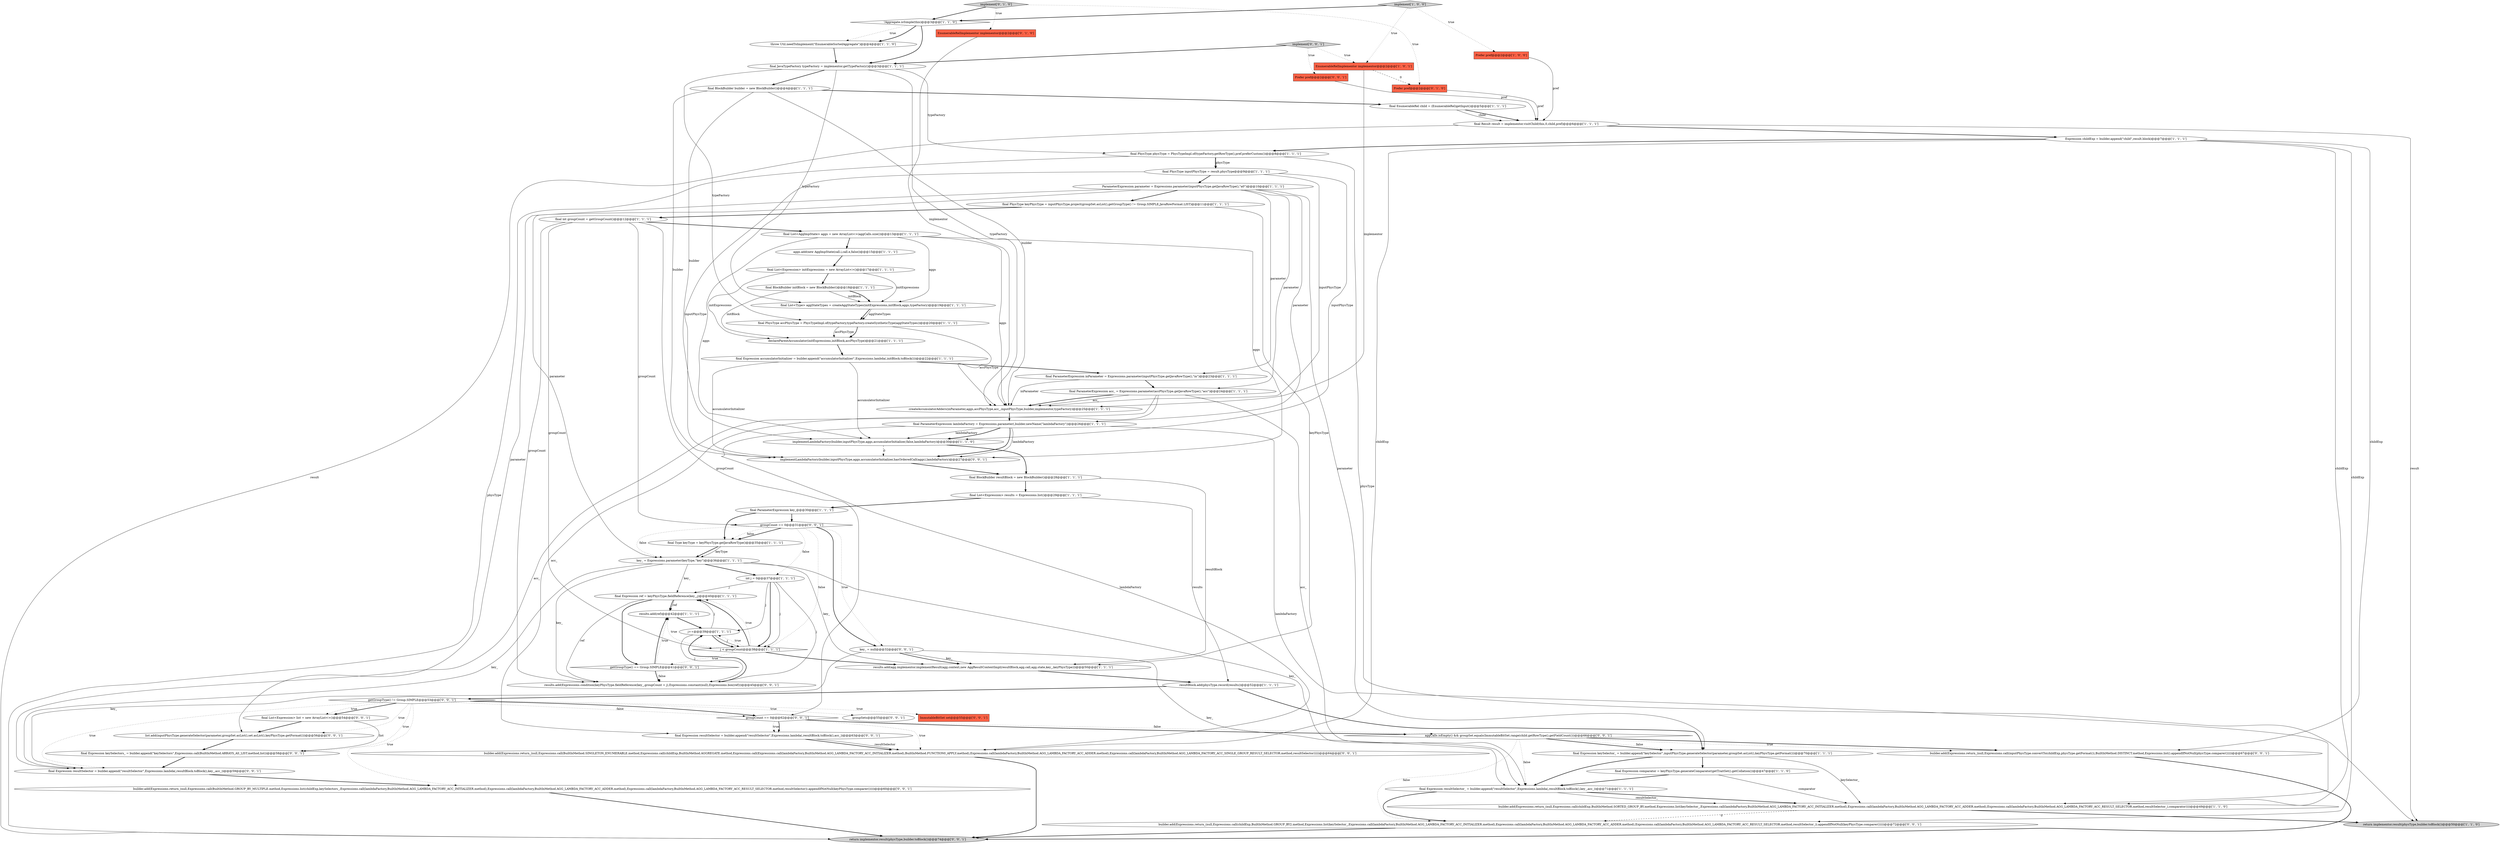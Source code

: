 digraph {
35 [style = filled, label = "return implementor.result(physType,builder.toBlock())@@@50@@@['1', '1', '0']", fillcolor = lightgray, shape = ellipse image = "AAA0AAABBB1BBB"];
36 [style = filled, label = "resultBlock.add(physType.record(results))@@@52@@@['1', '1', '1']", fillcolor = white, shape = ellipse image = "AAA0AAABBB1BBB"];
0 [style = filled, label = "results.add(ref)@@@42@@@['1', '1', '1']", fillcolor = white, shape = ellipse image = "AAA0AAABBB1BBB"];
48 [style = filled, label = "implementLambdaFactory(builder,inputPhysType,aggs,accumulatorInitializer,hasOrderedCall(aggs),lambdaFactory)@@@27@@@['0', '0', '1']", fillcolor = white, shape = ellipse image = "AAA0AAABBB3BBB"];
53 [style = filled, label = "groupCount == 0@@@31@@@['0', '0', '1']", fillcolor = white, shape = diamond image = "AAA0AAABBB3BBB"];
49 [style = filled, label = "key_ = null@@@32@@@['0', '0', '1']", fillcolor = white, shape = ellipse image = "AAA0AAABBB3BBB"];
62 [style = filled, label = "final Expression resultSelector = builder.append(\"resultSelector\",Expressions.lambda(,resultBlock.toBlock(),acc_))@@@63@@@['0', '0', '1']", fillcolor = white, shape = ellipse image = "AAA0AAABBB3BBB"];
68 [style = filled, label = "final Expression keySelectors_ = builder.append(\"keySelectors\",Expressions.call(BuiltInMethod.ARRAYS_AS_LIST.method,list))@@@58@@@['0', '0', '1']", fillcolor = white, shape = ellipse image = "AAA0AAABBB3BBB"];
17 [style = filled, label = "final Expression accumulatorInitializer = builder.append(\"accumulatorInitializer\",Expressions.lambda(,initBlock.toBlock()))@@@22@@@['1', '1', '1']", fillcolor = white, shape = ellipse image = "AAA0AAABBB1BBB"];
60 [style = filled, label = "builder.add(Expressions.return_(null,Expressions.call(BuiltInMethod.GROUP_BY_MULTIPLE.method,Expressions.list(childExp,keySelectors_,Expressions.call(lambdaFactory,BuiltInMethod.AGG_LAMBDA_FACTORY_ACC_INITIALIZER.method),Expressions.call(lambdaFactory,BuiltInMethod.AGG_LAMBDA_FACTORY_ACC_ADDER.method),Expressions.call(lambdaFactory,BuiltInMethod.AGG_LAMBDA_FACTORY_ACC_RESULT_SELECTOR.method,resultSelector)).appendIfNotNull(keyPhysType.comparer()))))@@@60@@@['0', '0', '1']", fillcolor = white, shape = ellipse image = "AAA0AAABBB3BBB"];
22 [style = filled, label = "final Expression ref = keyPhysType.fieldReference(key_,j)@@@40@@@['1', '1', '1']", fillcolor = white, shape = ellipse image = "AAA0AAABBB1BBB"];
3 [style = filled, label = "final BlockBuilder initBlock = new BlockBuilder()@@@18@@@['1', '1', '1']", fillcolor = white, shape = ellipse image = "AAA0AAABBB1BBB"];
39 [style = filled, label = "implementLambdaFactory(builder,inputPhysType,aggs,accumulatorInitializer,false,lambdaFactory)@@@30@@@['1', '1', '0']", fillcolor = white, shape = ellipse image = "AAA0AAABBB1BBB"];
8 [style = filled, label = "final List<Expression> results = Expressions.list()@@@29@@@['1', '1', '1']", fillcolor = white, shape = ellipse image = "AAA0AAABBB1BBB"];
12 [style = filled, label = "final List<Expression> initExpressions = new ArrayList<>()@@@17@@@['1', '1', '1']", fillcolor = white, shape = ellipse image = "AAA0AAABBB1BBB"];
38 [style = filled, label = "final ParameterExpression acc_ = Expressions.parameter(accPhysType.getJavaRowType(),\"acc\")@@@24@@@['1', '1', '1']", fillcolor = white, shape = ellipse image = "AAA0AAABBB1BBB"];
4 [style = filled, label = "throw Util.needToImplement(\"EnumerableSortedAggregate\")@@@4@@@['1', '1', '0']", fillcolor = white, shape = ellipse image = "AAA0AAABBB1BBB"];
19 [style = filled, label = "final List<AggImpState> aggs = new ArrayList<>(aggCalls.size())@@@13@@@['1', '1', '1']", fillcolor = white, shape = ellipse image = "AAA0AAABBB1BBB"];
52 [style = filled, label = "builder.add(Expressions.return_(null,Expressions.call(inputPhysType.convertTo(childExp,physType.getFormat()),BuiltInMethod.DISTINCT.method,Expressions.list().appendIfNotNull(physType.comparer()))))@@@67@@@['0', '0', '1']", fillcolor = white, shape = ellipse image = "AAA0AAABBB3BBB"];
15 [style = filled, label = "final BlockBuilder resultBlock = new BlockBuilder()@@@28@@@['1', '1', '1']", fillcolor = white, shape = ellipse image = "AAA0AAABBB1BBB"];
69 [style = filled, label = "groupCount == 0@@@62@@@['0', '0', '1']", fillcolor = white, shape = diamond image = "AAA0AAABBB3BBB"];
55 [style = filled, label = "builder.add(Expressions.return_(null,Expressions.call(childExp,BuiltInMethod.GROUP_BY2.method,Expressions.list(keySelector_,Expressions.call(lambdaFactory,BuiltInMethod.AGG_LAMBDA_FACTORY_ACC_INITIALIZER.method),Expressions.call(lambdaFactory,BuiltInMethod.AGG_LAMBDA_FACTORY_ACC_ADDER.method),Expressions.call(lambdaFactory,BuiltInMethod.AGG_LAMBDA_FACTORY_ACC_RESULT_SELECTOR.method,resultSelector_)).appendIfNotNull(keyPhysType.comparer()))))@@@72@@@['0', '0', '1']", fillcolor = white, shape = ellipse image = "AAA0AAABBB3BBB"];
25 [style = filled, label = "final PhysType accPhysType = PhysTypeImpl.of(typeFactory,typeFactory.createSyntheticType(aggStateTypes))@@@20@@@['1', '1', '1']", fillcolor = white, shape = ellipse image = "AAA0AAABBB1BBB"];
34 [style = filled, label = "final List<Type> aggStateTypes = createAggStateTypes(initExpressions,initBlock,aggs,typeFactory)@@@19@@@['1', '1', '1']", fillcolor = white, shape = ellipse image = "AAA0AAABBB1BBB"];
42 [style = filled, label = "final ParameterExpression lambdaFactory = Expressions.parameter(,builder.newName(\"lambdaFactory\"))@@@26@@@['1', '1', '1']", fillcolor = white, shape = ellipse image = "AAA0AAABBB1BBB"];
61 [style = filled, label = "aggCalls.isEmpty() && groupSet.equals(ImmutableBitSet.range(child.getRowType().getFieldCount()))@@@66@@@['0', '0', '1']", fillcolor = white, shape = diamond image = "AAA0AAABBB3BBB"];
37 [style = filled, label = "EnumerableRelImplementor implementor@@@2@@@['1', '0', '1']", fillcolor = tomato, shape = box image = "AAA0AAABBB1BBB"];
23 [style = filled, label = "final Result result = implementor.visitChild(this,0,child,pref)@@@6@@@['1', '1', '1']", fillcolor = white, shape = ellipse image = "AAA0AAABBB1BBB"];
67 [style = filled, label = "list.add(inputPhysType.generateSelector(parameter,groupSet.asList(),set.asList(),keyPhysType.getFormat()))@@@56@@@['0', '0', '1']", fillcolor = white, shape = ellipse image = "AAA0AAABBB3BBB"];
41 [style = filled, label = "declareParentAccumulator(initExpressions,initBlock,accPhysType)@@@21@@@['1', '1', '1']", fillcolor = white, shape = ellipse image = "AAA0AAABBB1BBB"];
58 [style = filled, label = "return implementor.result(physType,builder.toBlock())@@@74@@@['0', '0', '1']", fillcolor = lightgray, shape = ellipse image = "AAA0AAABBB3BBB"];
1 [style = filled, label = "final BlockBuilder builder = new BlockBuilder()@@@4@@@['1', '1', '1']", fillcolor = white, shape = ellipse image = "AAA0AAABBB1BBB"];
63 [style = filled, label = "getGroupType() != Group.SIMPLE@@@53@@@['0', '0', '1']", fillcolor = white, shape = diamond image = "AAA0AAABBB3BBB"];
13 [style = filled, label = "ParameterExpression parameter = Expressions.parameter(inputPhysType.getJavaRowType(),\"a0\")@@@10@@@['1', '1', '1']", fillcolor = white, shape = ellipse image = "AAA0AAABBB1BBB"];
30 [style = filled, label = "Prefer pref@@@2@@@['1', '0', '0']", fillcolor = tomato, shape = box image = "AAA0AAABBB1BBB"];
64 [style = filled, label = "final Expression resultSelector = builder.append(\"resultSelector\",Expressions.lambda(,resultBlock.toBlock(),key_,acc_))@@@59@@@['0', '0', '1']", fillcolor = white, shape = ellipse image = "AAA0AAABBB3BBB"];
5 [style = filled, label = "j++@@@39@@@['1', '1', '1']", fillcolor = white, shape = ellipse image = "AAA0AAABBB1BBB"];
14 [style = filled, label = "final int groupCount = getGroupCount()@@@12@@@['1', '1', '1']", fillcolor = white, shape = ellipse image = "AAA0AAABBB1BBB"];
24 [style = filled, label = "final PhysType inputPhysType = result.physType@@@9@@@['1', '1', '1']", fillcolor = white, shape = ellipse image = "AAA0AAABBB1BBB"];
33 [style = filled, label = "key_ = Expressions.parameter(keyType,\"key\")@@@36@@@['1', '1', '1']", fillcolor = white, shape = ellipse image = "AAA0AAABBB1BBB"];
44 [style = filled, label = "final Type keyType = keyPhysType.getJavaRowType()@@@35@@@['1', '1', '1']", fillcolor = white, shape = ellipse image = "AAA0AAABBB1BBB"];
11 [style = filled, label = "final Expression keySelector_ = builder.append(\"keySelector\",inputPhysType.generateSelector(parameter,groupSet.asList(),keyPhysType.getFormat()))@@@70@@@['1', '1', '1']", fillcolor = white, shape = ellipse image = "AAA0AAABBB1BBB"];
6 [style = filled, label = "final Expression comparator = keyPhysType.generateComparator(getTraitSet().getCollation())@@@47@@@['1', '1', '0']", fillcolor = white, shape = ellipse image = "AAA0AAABBB1BBB"];
18 [style = filled, label = "builder.add(Expressions.return_(null,Expressions.call(childExp,BuiltInMethod.SORTED_GROUP_BY.method,Expressions.list(keySelector_,Expressions.call(lambdaFactory,BuiltInMethod.AGG_LAMBDA_FACTORY_ACC_INITIALIZER.method),Expressions.call(lambdaFactory,BuiltInMethod.AGG_LAMBDA_FACTORY_ACC_ADDER.method),Expressions.call(lambdaFactory,BuiltInMethod.AGG_LAMBDA_FACTORY_ACC_RESULT_SELECTOR.method,resultSelector_),comparator))))@@@49@@@['1', '1', '0']", fillcolor = white, shape = ellipse image = "AAA0AAABBB1BBB"];
50 [style = filled, label = "Prefer pref@@@2@@@['0', '0', '1']", fillcolor = tomato, shape = box image = "AAA0AAABBB3BBB"];
26 [style = filled, label = "final Expression resultSelector_ = builder.append(\"resultSelector\",Expressions.lambda(,resultBlock.toBlock(),key_,acc_))@@@71@@@['1', '1', '1']", fillcolor = white, shape = ellipse image = "AAA0AAABBB1BBB"];
28 [style = filled, label = "final EnumerableRel child = (EnumerableRel)getInput()@@@5@@@['1', '1', '1']", fillcolor = white, shape = ellipse image = "AAA0AAABBB1BBB"];
65 [style = filled, label = "results.add(Expressions.condition(keyPhysType.fieldReference(key_,groupCount + j),Expressions.constant(null),Expressions.box(ref)))@@@45@@@['0', '0', '1']", fillcolor = white, shape = ellipse image = "AAA0AAABBB3BBB"];
7 [style = filled, label = "Expression childExp = builder.append(\"child\",result.block)@@@7@@@['1', '1', '1']", fillcolor = white, shape = ellipse image = "AAA0AAABBB1BBB"];
46 [style = filled, label = "implement['0', '1', '0']", fillcolor = lightgray, shape = diamond image = "AAA0AAABBB2BBB"];
2 [style = filled, label = "implement['1', '0', '0']", fillcolor = lightgray, shape = diamond image = "AAA0AAABBB1BBB"];
9 [style = filled, label = "final ParameterExpression inParameter = Expressions.parameter(inputPhysType.getJavaRowType(),\"in\")@@@23@@@['1', '1', '1']", fillcolor = white, shape = ellipse image = "AAA0AAABBB1BBB"];
16 [style = filled, label = "!Aggregate.isSimple(this)@@@3@@@['1', '1', '0']", fillcolor = white, shape = diamond image = "AAA0AAABBB1BBB"];
51 [style = filled, label = "groupSets@@@55@@@['0', '0', '1']", fillcolor = white, shape = ellipse image = "AAA0AAABBB3BBB"];
32 [style = filled, label = "final PhysType keyPhysType = inputPhysType.project(groupSet.asList(),getGroupType() != Group.SIMPLE,JavaRowFormat.LIST)@@@11@@@['1', '1', '1']", fillcolor = white, shape = ellipse image = "AAA0AAABBB1BBB"];
43 [style = filled, label = "final ParameterExpression key_@@@30@@@['1', '1', '1']", fillcolor = white, shape = ellipse image = "AAA0AAABBB1BBB"];
10 [style = filled, label = "j < groupCount@@@38@@@['1', '1', '1']", fillcolor = white, shape = diamond image = "AAA0AAABBB1BBB"];
20 [style = filled, label = "aggs.add(new AggImpState(call.i,call.e,false))@@@15@@@['1', '1', '1']", fillcolor = white, shape = ellipse image = "AAA0AAABBB1BBB"];
21 [style = filled, label = "createAccumulatorAdders(inParameter,aggs,accPhysType,acc_,inputPhysType,builder,implementor,typeFactory)@@@25@@@['1', '1', '1']", fillcolor = white, shape = ellipse image = "AAA0AAABBB1BBB"];
40 [style = filled, label = "final PhysType physType = PhysTypeImpl.of(typeFactory,getRowType(),pref.preferCustom())@@@8@@@['1', '1', '1']", fillcolor = white, shape = ellipse image = "AAA0AAABBB1BBB"];
45 [style = filled, label = "EnumerableRelImplementor implementor@@@2@@@['0', '1', '0']", fillcolor = tomato, shape = box image = "AAA0AAABBB2BBB"];
54 [style = filled, label = "final List<Expression> list = new ArrayList<>()@@@54@@@['0', '0', '1']", fillcolor = white, shape = ellipse image = "AAA0AAABBB3BBB"];
29 [style = filled, label = "results.add(agg.implementor.implementResult(agg.context,new AggResultContextImpl(resultBlock,agg.call,agg.state,key_,keyPhysType)))@@@50@@@['1', '1', '1']", fillcolor = white, shape = ellipse image = "AAA0AAABBB1BBB"];
47 [style = filled, label = "Prefer pref@@@2@@@['0', '1', '0']", fillcolor = tomato, shape = box image = "AAA1AAABBB2BBB"];
56 [style = filled, label = "builder.add(Expressions.return_(null,Expressions.call(BuiltInMethod.SINGLETON_ENUMERABLE.method,Expressions.call(childExp,BuiltInMethod.AGGREGATE.method,Expressions.call(Expressions.call(lambdaFactory,BuiltInMethod.AGG_LAMBDA_FACTORY_ACC_INITIALIZER.method),BuiltInMethod.FUNCTION0_APPLY.method),Expressions.call(lambdaFactory,BuiltInMethod.AGG_LAMBDA_FACTORY_ACC_ADDER.method),Expressions.call(lambdaFactory,BuiltInMethod.AGG_LAMBDA_FACTORY_ACC_SINGLE_GROUP_RESULT_SELECTOR.method,resultSelector)))))@@@64@@@['0', '0', '1']", fillcolor = white, shape = ellipse image = "AAA0AAABBB3BBB"];
27 [style = filled, label = "int j = 0@@@37@@@['1', '1', '1']", fillcolor = white, shape = ellipse image = "AAA0AAABBB1BBB"];
59 [style = filled, label = "getGroupType() == Group.SIMPLE@@@41@@@['0', '0', '1']", fillcolor = white, shape = diamond image = "AAA0AAABBB3BBB"];
66 [style = filled, label = "ImmutableBitSet set@@@55@@@['0', '0', '1']", fillcolor = tomato, shape = box image = "AAA0AAABBB3BBB"];
31 [style = filled, label = "final JavaTypeFactory typeFactory = implementor.getTypeFactory()@@@3@@@['1', '1', '1']", fillcolor = white, shape = ellipse image = "AAA0AAABBB1BBB"];
57 [style = filled, label = "implement['0', '0', '1']", fillcolor = lightgray, shape = diamond image = "AAA0AAABBB3BBB"];
12->34 [style = solid, label="initExpressions"];
57->31 [style = bold, label=""];
57->37 [style = dotted, label="true"];
21->42 [style = bold, label=""];
50->23 [style = solid, label="pref"];
1->39 [style = solid, label="builder"];
7->52 [style = solid, label="childExp"];
25->21 [style = solid, label="accPhysType"];
42->18 [style = solid, label="lambdaFactory"];
38->62 [style = solid, label="acc_"];
17->9 [style = bold, label=""];
54->68 [style = solid, label="list"];
31->34 [style = solid, label="typeFactory"];
38->26 [style = solid, label="acc_"];
7->55 [style = solid, label="childExp"];
53->44 [style = bold, label=""];
7->18 [style = solid, label="childExp"];
2->37 [style = dotted, label="true"];
42->48 [style = bold, label=""];
31->1 [style = bold, label=""];
23->58 [style = solid, label="result"];
36->11 [style = bold, label=""];
18->55 [style = dashed, label="0"];
3->34 [style = solid, label="initBlock"];
3->34 [style = bold, label=""];
31->25 [style = solid, label="typeFactory"];
53->33 [style = dotted, label="false"];
1->28 [style = bold, label=""];
22->59 [style = bold, label=""];
53->10 [style = dotted, label="false"];
22->0 [style = bold, label=""];
24->48 [style = solid, label="inputPhysType"];
6->18 [style = solid, label="comparator"];
1->48 [style = solid, label="builder"];
14->53 [style = solid, label="groupCount"];
59->65 [style = dotted, label="false"];
43->53 [style = bold, label=""];
42->39 [style = solid, label="lambdaFactory"];
67->68 [style = bold, label=""];
18->35 [style = bold, label=""];
40->24 [style = bold, label=""];
33->26 [style = solid, label="key_"];
69->62 [style = dotted, label="true"];
13->9 [style = solid, label="parameter"];
22->65 [style = solid, label="ref"];
13->33 [style = solid, label="parameter"];
9->38 [style = bold, label=""];
12->41 [style = solid, label="initExpressions"];
38->64 [style = solid, label="acc_"];
43->44 [style = bold, label=""];
64->60 [style = bold, label=""];
63->64 [style = dotted, label="true"];
62->56 [style = bold, label=""];
53->49 [style = dotted, label="true"];
2->16 [style = bold, label=""];
29->36 [style = bold, label=""];
5->10 [style = bold, label=""];
36->63 [style = bold, label=""];
27->65 [style = solid, label="j"];
61->11 [style = bold, label=""];
13->32 [style = bold, label=""];
37->21 [style = solid, label="implementor"];
63->54 [style = bold, label=""];
19->20 [style = bold, label=""];
19->39 [style = solid, label="aggs"];
23->35 [style = solid, label="result"];
61->52 [style = bold, label=""];
61->52 [style = dotted, label="true"];
5->65 [style = solid, label="j"];
37->47 [style = dashed, label="0"];
63->69 [style = bold, label=""];
27->10 [style = solid, label="j"];
16->4 [style = dotted, label="true"];
33->27 [style = bold, label=""];
33->22 [style = solid, label="key_"];
69->62 [style = bold, label=""];
56->58 [style = bold, label=""];
61->55 [style = dotted, label="false"];
14->65 [style = solid, label="groupCount"];
52->58 [style = bold, label=""];
40->58 [style = solid, label="physType"];
57->50 [style = dotted, label="true"];
13->11 [style = solid, label="parameter"];
27->5 [style = solid, label="j"];
19->21 [style = solid, label="aggs"];
11->18 [style = solid, label="keySelector_"];
46->45 [style = dotted, label="true"];
10->0 [style = dotted, label="true"];
23->7 [style = bold, label=""];
17->39 [style = solid, label="accumulatorInitializer"];
40->35 [style = solid, label="physType"];
26->18 [style = solid, label="resultSelector_"];
14->69 [style = solid, label="groupCount"];
63->68 [style = dotted, label="true"];
11->26 [style = bold, label=""];
24->13 [style = bold, label=""];
14->10 [style = solid, label="groupCount"];
1->21 [style = solid, label="builder"];
8->36 [style = solid, label="results"];
6->26 [style = bold, label=""];
46->16 [style = bold, label=""];
47->23 [style = solid, label="pref"];
62->56 [style = solid, label="resultSelector"];
13->42 [style = solid, label="parameter"];
22->0 [style = solid, label="ref"];
25->41 [style = bold, label=""];
46->47 [style = dotted, label="true"];
42->39 [style = bold, label=""];
59->65 [style = bold, label=""];
44->33 [style = bold, label=""];
32->14 [style = bold, label=""];
14->19 [style = bold, label=""];
2->30 [style = dotted, label="true"];
24->39 [style = solid, label="inputPhysType"];
53->27 [style = dotted, label="false"];
19->34 [style = solid, label="aggs"];
63->60 [style = dotted, label="true"];
27->22 [style = solid, label="j"];
33->65 [style = solid, label="key_"];
61->26 [style = dotted, label="false"];
26->55 [style = bold, label=""];
60->58 [style = bold, label=""];
61->11 [style = dotted, label="false"];
4->31 [style = bold, label=""];
31->40 [style = solid, label="typeFactory"];
33->29 [style = solid, label="key_"];
42->56 [style = solid, label="lambdaFactory"];
54->67 [style = bold, label=""];
28->23 [style = bold, label=""];
40->24 [style = solid, label="physType"];
16->31 [style = bold, label=""];
24->21 [style = solid, label="inputPhysType"];
27->10 [style = bold, label=""];
32->29 [style = solid, label="keyPhysType"];
28->23 [style = solid, label="child"];
49->29 [style = solid, label="key_"];
12->3 [style = bold, label=""];
63->51 [style = dotted, label="true"];
63->66 [style = dotted, label="true"];
16->4 [style = bold, label=""];
15->8 [style = bold, label=""];
7->40 [style = bold, label=""];
0->5 [style = bold, label=""];
49->29 [style = bold, label=""];
68->64 [style = bold, label=""];
63->67 [style = dotted, label="true"];
10->22 [style = bold, label=""];
39->15 [style = bold, label=""];
34->25 [style = bold, label=""];
63->69 [style = dotted, label="false"];
11->6 [style = bold, label=""];
49->26 [style = solid, label="key_"];
13->38 [style = solid, label="parameter"];
10->59 [style = dotted, label="true"];
65->5 [style = bold, label=""];
5->10 [style = solid, label="j"];
44->33 [style = solid, label="keyType"];
17->48 [style = solid, label="accumulatorInitializer"];
8->43 [style = bold, label=""];
19->48 [style = solid, label="aggs"];
30->23 [style = solid, label="pref"];
31->21 [style = solid, label="typeFactory"];
38->21 [style = solid, label="acc_"];
42->48 [style = solid, label="lambdaFactory"];
10->5 [style = dotted, label="true"];
53->44 [style = dotted, label="false"];
69->61 [style = bold, label=""];
34->25 [style = solid, label="aggStateTypes"];
53->49 [style = bold, label=""];
33->64 [style = solid, label="key_"];
3->41 [style = solid, label="initBlock"];
41->17 [style = bold, label=""];
13->67 [style = solid, label="parameter"];
59->0 [style = dotted, label="true"];
15->29 [style = solid, label="resultBlock"];
10->29 [style = bold, label=""];
49->64 [style = solid, label="key_"];
63->54 [style = dotted, label="true"];
39->48 [style = dashed, label="0"];
5->22 [style = solid, label="j"];
20->12 [style = bold, label=""];
48->15 [style = bold, label=""];
10->22 [style = dotted, label="true"];
69->61 [style = dotted, label="false"];
38->21 [style = bold, label=""];
59->0 [style = bold, label=""];
25->41 [style = solid, label="accPhysType"];
9->21 [style = solid, label="inParameter"];
7->56 [style = solid, label="childExp"];
55->58 [style = bold, label=""];
45->21 [style = solid, label="implementor"];
69->56 [style = dotted, label="true"];
26->18 [style = bold, label=""];
}
